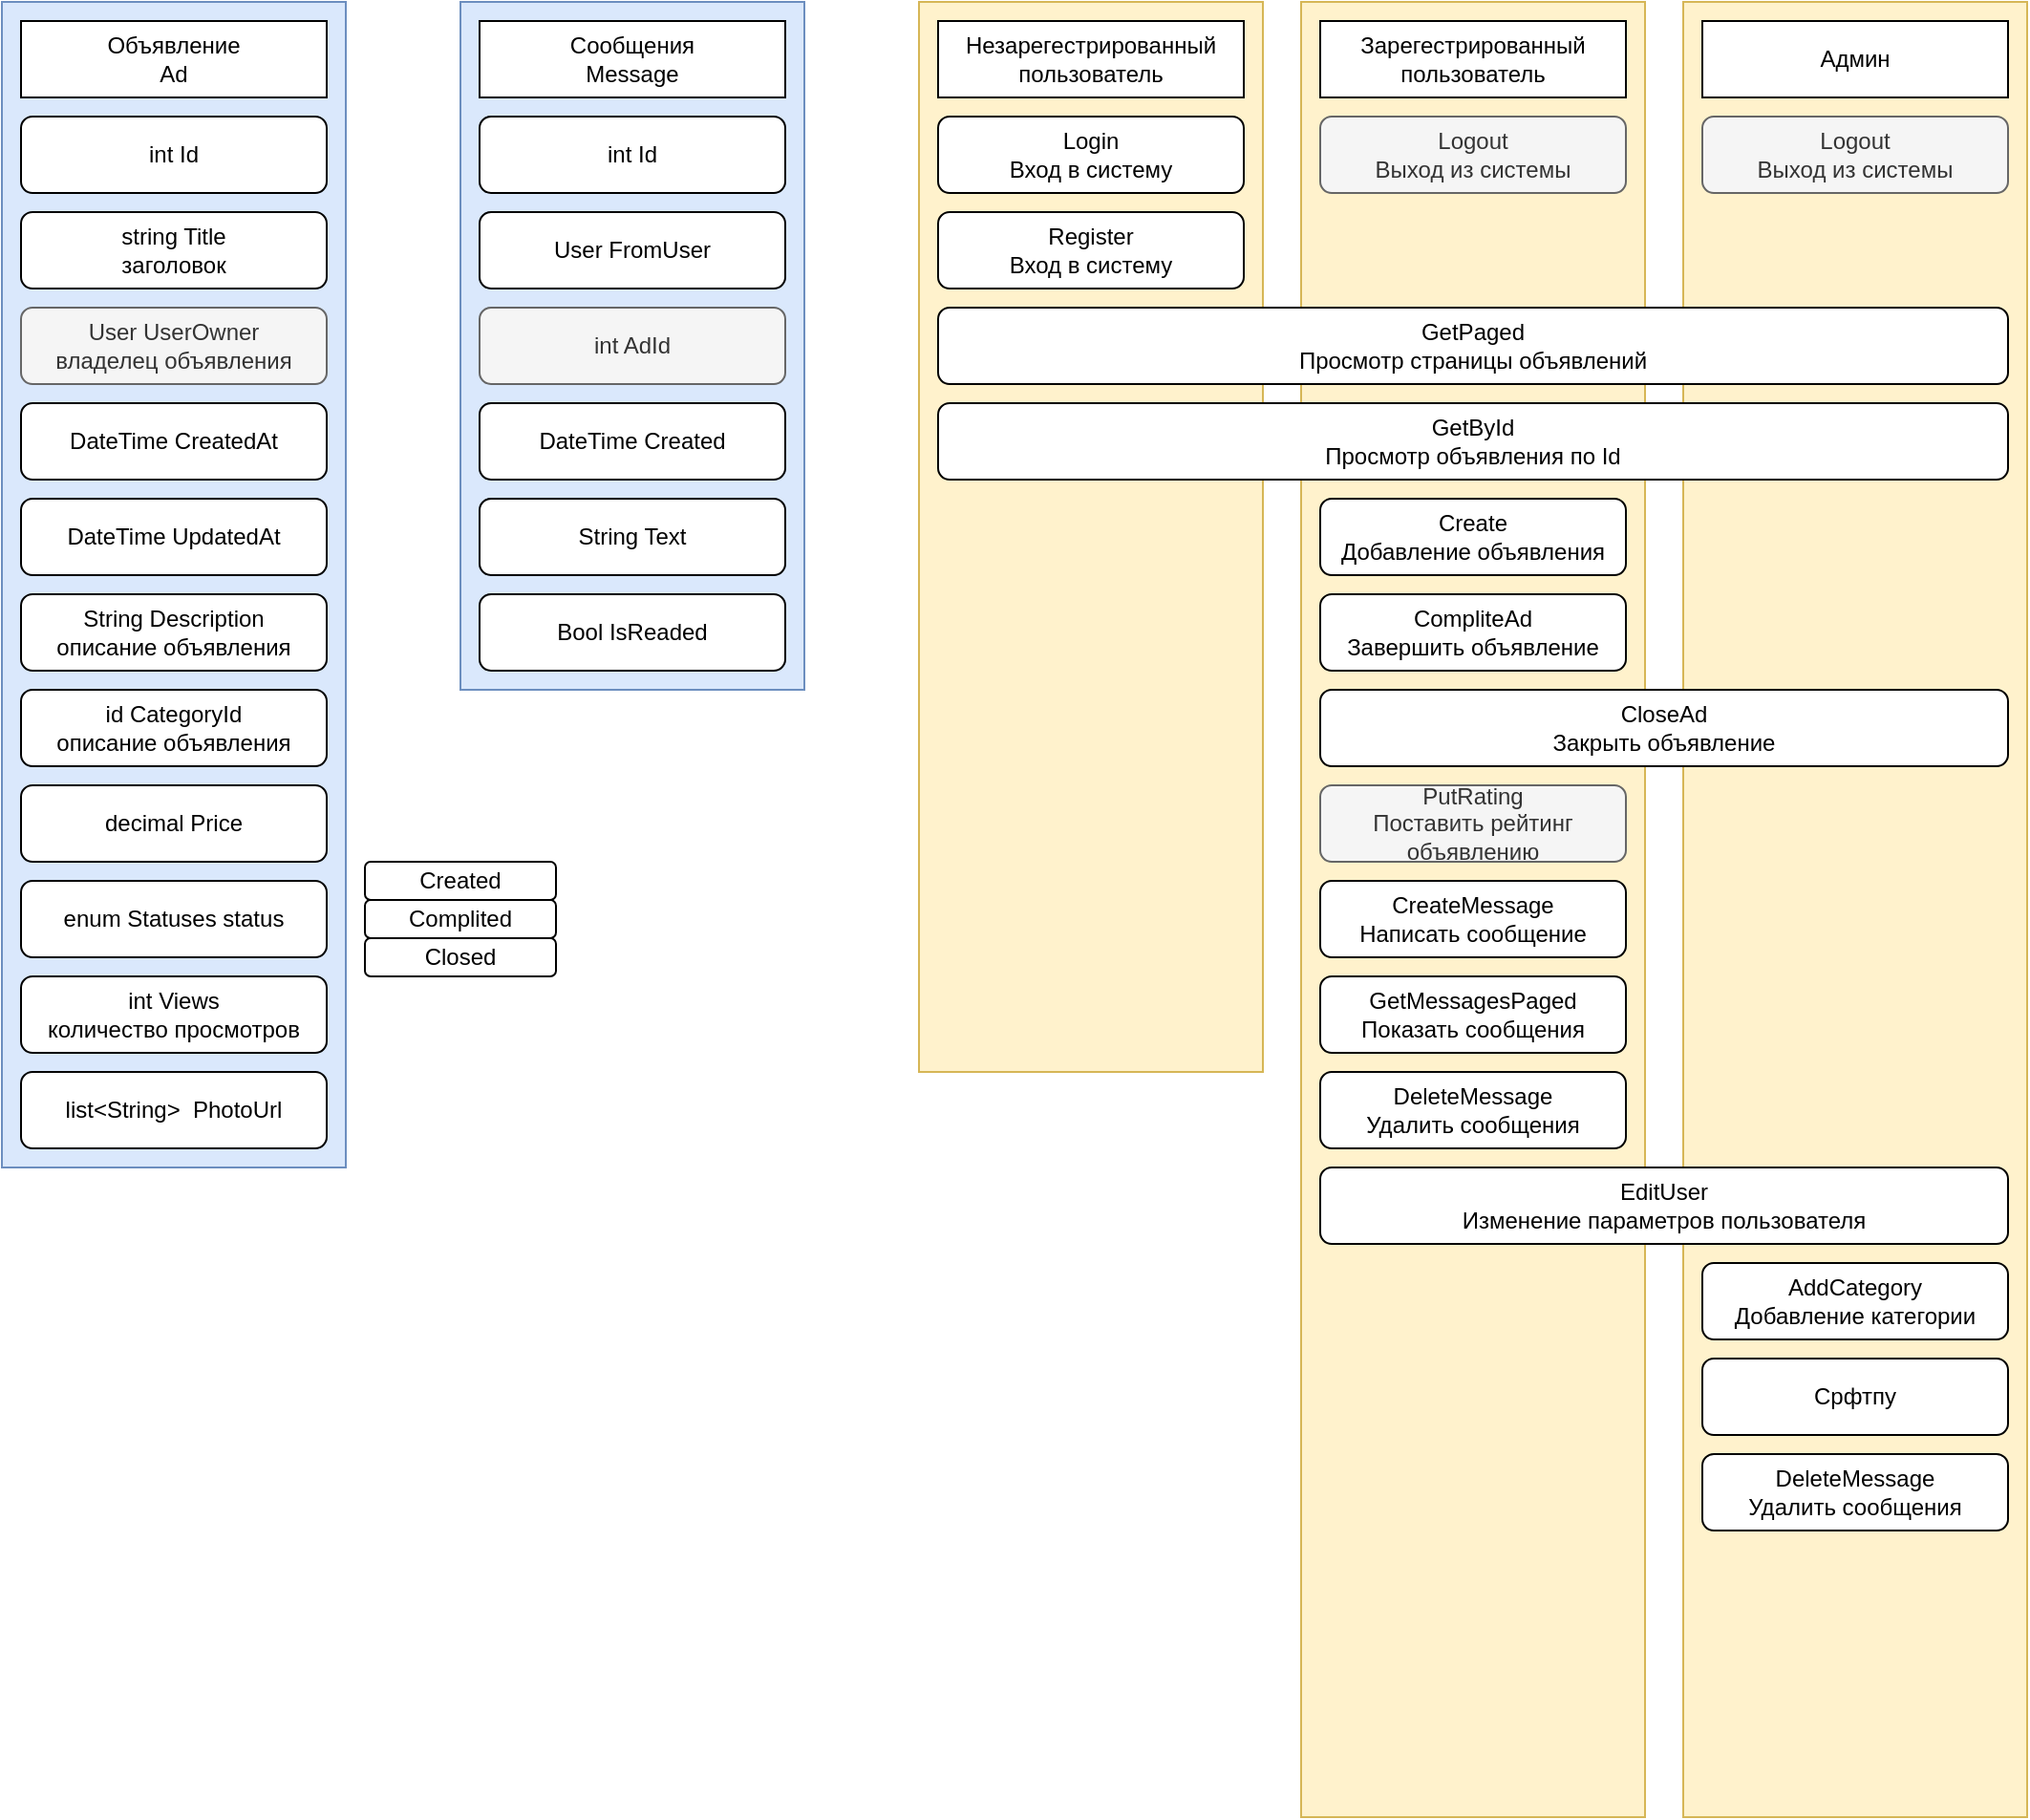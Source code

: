 <mxfile version="14.2.7" type="github"><diagram id="RwQuHI2duhZgIkpO_1kY" name="Page-1"><mxGraphModel dx="1422" dy="801" grid="1" gridSize="10" guides="1" tooltips="1" connect="1" arrows="1" fold="1" page="1" pageScale="1" pageWidth="827" pageHeight="1169" math="0" shadow="0"><root><mxCell id="0"/><mxCell id="1" parent="0"/><mxCell id="gbB5KMWNoqeULvBB3U-G-58" value="" style="rounded=0;whiteSpace=wrap;html=1;fillColor=#fff2cc;strokeColor=#d6b656;" parent="1" vertex="1"><mxGeometry x="910" y="30" width="180" height="950" as="geometry"/></mxCell><mxCell id="gbB5KMWNoqeULvBB3U-G-61" value="Админ" style="rounded=0;whiteSpace=wrap;html=1;" parent="1" vertex="1"><mxGeometry x="920" y="40" width="160" height="40" as="geometry"/></mxCell><mxCell id="gbB5KMWNoqeULvBB3U-G-64" value="" style="rounded=0;whiteSpace=wrap;html=1;fillColor=#fff2cc;strokeColor=#d6b656;" parent="1" vertex="1"><mxGeometry x="710" y="30" width="180" height="950" as="geometry"/></mxCell><mxCell id="gbB5KMWNoqeULvBB3U-G-67" value="Зарегестрированный пользователь" style="rounded=0;whiteSpace=wrap;html=1;" parent="1" vertex="1"><mxGeometry x="720" y="40" width="160" height="40" as="geometry"/></mxCell><mxCell id="gbB5KMWNoqeULvBB3U-G-14" value="" style="rounded=0;whiteSpace=wrap;html=1;fillColor=#dae8fc;strokeColor=#6c8ebf;" parent="1" vertex="1"><mxGeometry x="30" y="30" width="180" height="610" as="geometry"/></mxCell><mxCell id="gbB5KMWNoqeULvBB3U-G-1" value="Объявление&lt;br&gt;Ad" style="rounded=0;whiteSpace=wrap;html=1;" parent="1" vertex="1"><mxGeometry x="40" y="40" width="160" height="40" as="geometry"/></mxCell><mxCell id="gbB5KMWNoqeULvBB3U-G-2" value="int Id" style="rounded=1;whiteSpace=wrap;html=1;" parent="1" vertex="1"><mxGeometry x="40" y="90" width="160" height="40" as="geometry"/></mxCell><mxCell id="gbB5KMWNoqeULvBB3U-G-3" value="string Title&lt;br&gt;заголовок" style="rounded=1;whiteSpace=wrap;html=1;" parent="1" vertex="1"><mxGeometry x="40" y="140" width="160" height="40" as="geometry"/></mxCell><mxCell id="gbB5KMWNoqeULvBB3U-G-4" value="User UserOwner&lt;br&gt;владелец объявления" style="rounded=1;whiteSpace=wrap;html=1;fillColor=#f5f5f5;strokeColor=#666666;fontColor=#333333;" parent="1" vertex="1"><mxGeometry x="40" y="190" width="160" height="40" as="geometry"/></mxCell><mxCell id="gbB5KMWNoqeULvBB3U-G-5" value="DateTime CreatedAt" style="rounded=1;whiteSpace=wrap;html=1;" parent="1" vertex="1"><mxGeometry x="40" y="240" width="160" height="40" as="geometry"/></mxCell><mxCell id="gbB5KMWNoqeULvBB3U-G-6" value="DateTime UpdatedAt" style="rounded=1;whiteSpace=wrap;html=1;" parent="1" vertex="1"><mxGeometry x="40" y="290" width="160" height="40" as="geometry"/></mxCell><mxCell id="gbB5KMWNoqeULvBB3U-G-7" value="String Description&lt;br&gt;описание объявления" style="rounded=1;whiteSpace=wrap;html=1;" parent="1" vertex="1"><mxGeometry x="40" y="340" width="160" height="40" as="geometry"/></mxCell><mxCell id="gbB5KMWNoqeULvBB3U-G-8" value="id CategoryId&lt;br&gt;описание объявления" style="rounded=1;whiteSpace=wrap;html=1;" parent="1" vertex="1"><mxGeometry x="40" y="390" width="160" height="40" as="geometry"/></mxCell><mxCell id="gbB5KMWNoqeULvBB3U-G-9" value="decimal Price" style="rounded=1;whiteSpace=wrap;html=1;" parent="1" vertex="1"><mxGeometry x="40" y="440" width="160" height="40" as="geometry"/></mxCell><mxCell id="gbB5KMWNoqeULvBB3U-G-10" value="enum Statuses status" style="rounded=1;whiteSpace=wrap;html=1;" parent="1" vertex="1"><mxGeometry x="40" y="490" width="160" height="40" as="geometry"/></mxCell><mxCell id="gbB5KMWNoqeULvBB3U-G-11" value="int Views&lt;br&gt;количество просмотров" style="rounded=1;whiteSpace=wrap;html=1;" parent="1" vertex="1"><mxGeometry x="40" y="540" width="160" height="40" as="geometry"/></mxCell><mxCell id="gbB5KMWNoqeULvBB3U-G-13" value="list&amp;lt;String&amp;gt;&amp;nbsp; PhotoUrl" style="rounded=1;whiteSpace=wrap;html=1;" parent="1" vertex="1"><mxGeometry x="40" y="590" width="160" height="40" as="geometry"/></mxCell><mxCell id="gbB5KMWNoqeULvBB3U-G-19" value="Created" style="rounded=1;whiteSpace=wrap;html=1;" parent="1" vertex="1"><mxGeometry x="220" y="480" width="100" height="20" as="geometry"/></mxCell><mxCell id="gbB5KMWNoqeULvBB3U-G-20" value="Closed" style="rounded=1;whiteSpace=wrap;html=1;" parent="1" vertex="1"><mxGeometry x="220" y="520" width="100" height="20" as="geometry"/></mxCell><mxCell id="gbB5KMWNoqeULvBB3U-G-22" value="Complited" style="rounded=1;whiteSpace=wrap;html=1;" parent="1" vertex="1"><mxGeometry x="220" y="500" width="100" height="20" as="geometry"/></mxCell><mxCell id="gbB5KMWNoqeULvBB3U-G-28" value="" style="rounded=0;whiteSpace=wrap;html=1;fillColor=#dae8fc;strokeColor=#6c8ebf;" parent="1" vertex="1"><mxGeometry x="270" y="30" width="180" height="360" as="geometry"/></mxCell><mxCell id="gbB5KMWNoqeULvBB3U-G-29" value="Сообщения&lt;br&gt;Message" style="rounded=0;whiteSpace=wrap;html=1;" parent="1" vertex="1"><mxGeometry x="280" y="40" width="160" height="40" as="geometry"/></mxCell><mxCell id="gbB5KMWNoqeULvBB3U-G-30" value="int Id" style="rounded=1;whiteSpace=wrap;html=1;" parent="1" vertex="1"><mxGeometry x="280" y="90" width="160" height="40" as="geometry"/></mxCell><mxCell id="gbB5KMWNoqeULvBB3U-G-31" value="User FromUser" style="rounded=1;whiteSpace=wrap;html=1;" parent="1" vertex="1"><mxGeometry x="280" y="140" width="160" height="40" as="geometry"/></mxCell><mxCell id="gbB5KMWNoqeULvBB3U-G-32" value="int AdId" style="rounded=1;whiteSpace=wrap;html=1;fillColor=#f5f5f5;strokeColor=#666666;fontColor=#333333;" parent="1" vertex="1"><mxGeometry x="280" y="190" width="160" height="40" as="geometry"/></mxCell><mxCell id="gbB5KMWNoqeULvBB3U-G-33" value="DateTime Created" style="rounded=1;whiteSpace=wrap;html=1;" parent="1" vertex="1"><mxGeometry x="280" y="240" width="160" height="40" as="geometry"/></mxCell><mxCell id="gbB5KMWNoqeULvBB3U-G-35" value="String Text" style="rounded=1;whiteSpace=wrap;html=1;" parent="1" vertex="1"><mxGeometry x="280" y="290" width="160" height="40" as="geometry"/></mxCell><mxCell id="gbB5KMWNoqeULvBB3U-G-41" value="Bool IsReaded" style="rounded=1;whiteSpace=wrap;html=1;" parent="1" vertex="1"><mxGeometry x="280" y="340" width="160" height="40" as="geometry"/></mxCell><mxCell id="gbB5KMWNoqeULvBB3U-G-50" value="" style="rounded=0;whiteSpace=wrap;html=1;fillColor=#fff2cc;strokeColor=#d6b656;" parent="1" vertex="1"><mxGeometry x="510" y="30" width="180" height="560" as="geometry"/></mxCell><mxCell id="gbB5KMWNoqeULvBB3U-G-51" value="Login&lt;br&gt;Вход в систему" style="rounded=1;whiteSpace=wrap;html=1;" parent="1" vertex="1"><mxGeometry x="520" y="90" width="160" height="40" as="geometry"/></mxCell><mxCell id="gbB5KMWNoqeULvBB3U-G-52" value="Register&lt;br&gt;Вход в систему" style="rounded=1;whiteSpace=wrap;html=1;" parent="1" vertex="1"><mxGeometry x="520" y="140" width="160" height="40" as="geometry"/></mxCell><mxCell id="gbB5KMWNoqeULvBB3U-G-54" value="Незарегестрированный пользователь" style="rounded=0;whiteSpace=wrap;html=1;" parent="1" vertex="1"><mxGeometry x="520" y="40" width="160" height="40" as="geometry"/></mxCell><mxCell id="gbB5KMWNoqeULvBB3U-G-55" value="GetPaged&lt;br&gt;Просмотр страницы объявлений" style="rounded=1;whiteSpace=wrap;html=1;" parent="1" vertex="1"><mxGeometry x="520" y="190" width="560" height="40" as="geometry"/></mxCell><mxCell id="gbB5KMWNoqeULvBB3U-G-56" value="GetById&lt;br&gt;Просмотр объявления по Id" style="rounded=1;whiteSpace=wrap;html=1;" parent="1" vertex="1"><mxGeometry x="520" y="240" width="560" height="40" as="geometry"/></mxCell><mxCell id="gbB5KMWNoqeULvBB3U-G-70" value="Create&lt;br&gt;Добавление объявления" style="rounded=1;whiteSpace=wrap;html=1;" parent="1" vertex="1"><mxGeometry x="720" y="290" width="160" height="40" as="geometry"/></mxCell><mxCell id="gbB5KMWNoqeULvBB3U-G-71" value="CompliteAd&lt;br&gt;Завершить объявление" style="rounded=1;whiteSpace=wrap;html=1;" parent="1" vertex="1"><mxGeometry x="720" y="340" width="160" height="40" as="geometry"/></mxCell><mxCell id="gbB5KMWNoqeULvBB3U-G-72" value="Logout&lt;br&gt;Выход из системы" style="rounded=1;whiteSpace=wrap;html=1;fillColor=#f5f5f5;strokeColor=#666666;fontColor=#333333;" parent="1" vertex="1"><mxGeometry x="720" y="90" width="160" height="40" as="geometry"/></mxCell><mxCell id="mvUMHzGxJndMRcejRFVF-1" value="CloseAd&lt;br&gt;Закрыть объявление" style="rounded=1;whiteSpace=wrap;html=1;" parent="1" vertex="1"><mxGeometry x="720" y="390" width="360" height="40" as="geometry"/></mxCell><mxCell id="mvUMHzGxJndMRcejRFVF-3" value="PutRating&lt;br&gt;Поставить рейтинг объявлению" style="rounded=1;whiteSpace=wrap;html=1;fillColor=#f5f5f5;strokeColor=#666666;fontColor=#333333;" parent="1" vertex="1"><mxGeometry x="720" y="440" width="160" height="40" as="geometry"/></mxCell><mxCell id="mvUMHzGxJndMRcejRFVF-4" value="GetMessagesPaged&lt;br&gt;Показать сообщения" style="rounded=1;whiteSpace=wrap;html=1;" parent="1" vertex="1"><mxGeometry x="720" y="540" width="160" height="40" as="geometry"/></mxCell><mxCell id="mvUMHzGxJndMRcejRFVF-5" value="CreateMessage&lt;br&gt;Написать сообщение" style="rounded=1;whiteSpace=wrap;html=1;" parent="1" vertex="1"><mxGeometry x="720" y="490" width="160" height="40" as="geometry"/></mxCell><mxCell id="mvUMHzGxJndMRcejRFVF-6" value="DeleteMessage&lt;br&gt;Удалить сообщения" style="rounded=1;whiteSpace=wrap;html=1;" parent="1" vertex="1"><mxGeometry x="720" y="590" width="160" height="40" as="geometry"/></mxCell><mxCell id="FcWUdTGFdB_F2x-7b5ZW-1" value="Logout&lt;br&gt;Выход из системы" style="rounded=1;whiteSpace=wrap;html=1;fillColor=#f5f5f5;strokeColor=#666666;fontColor=#333333;" parent="1" vertex="1"><mxGeometry x="920" y="90" width="160" height="40" as="geometry"/></mxCell><mxCell id="FcWUdTGFdB_F2x-7b5ZW-2" value="EditUser&lt;br&gt;Изменение параметров пользователя" style="rounded=1;whiteSpace=wrap;html=1;" parent="1" vertex="1"><mxGeometry x="720" y="640" width="360" height="40" as="geometry"/></mxCell><mxCell id="FcWUdTGFdB_F2x-7b5ZW-4" value="Срфтпу" style="rounded=1;whiteSpace=wrap;html=1;" parent="1" vertex="1"><mxGeometry x="920" y="740" width="160" height="40" as="geometry"/></mxCell><mxCell id="FcWUdTGFdB_F2x-7b5ZW-5" value="AddCategory&lt;br&gt;Добавление категории" style="rounded=1;whiteSpace=wrap;html=1;" parent="1" vertex="1"><mxGeometry x="920" y="690" width="160" height="40" as="geometry"/></mxCell><mxCell id="FcWUdTGFdB_F2x-7b5ZW-6" value="DeleteMessage&lt;br&gt;Удалить сообщения" style="rounded=1;whiteSpace=wrap;html=1;" parent="1" vertex="1"><mxGeometry x="920" y="790" width="160" height="40" as="geometry"/></mxCell></root></mxGraphModel></diagram></mxfile>